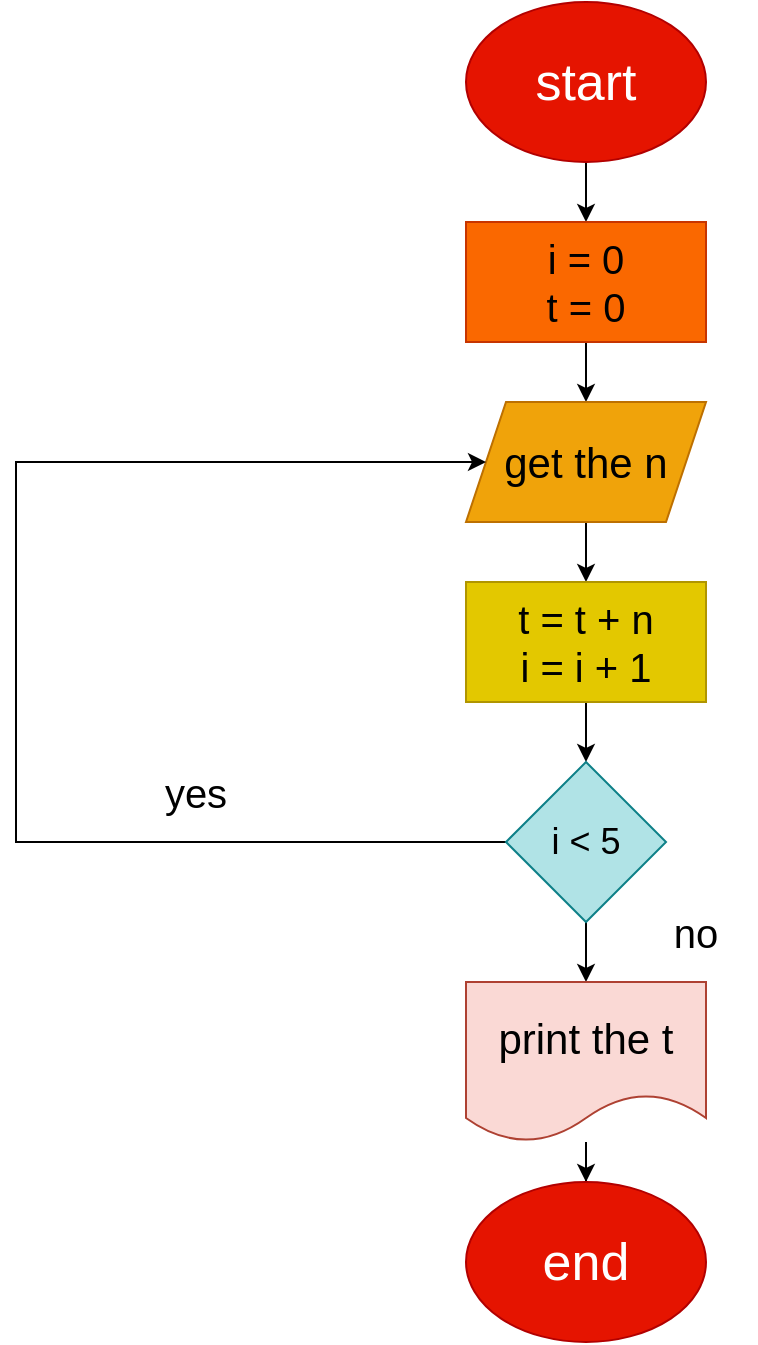 <mxfile version="21.2.9" type="device">
  <diagram name="Page-1" id="tQq-vzoPbHXfOGGB9aHV">
    <mxGraphModel dx="1050" dy="573" grid="1" gridSize="10" guides="1" tooltips="1" connect="1" arrows="1" fold="1" page="1" pageScale="1" pageWidth="850" pageHeight="1100" math="0" shadow="0">
      <root>
        <mxCell id="0" />
        <mxCell id="1" parent="0" />
        <mxCell id="Yde884PF93SgHucOl-hY-3" value="" style="edgeStyle=orthogonalEdgeStyle;rounded=0;orthogonalLoop=1;jettySize=auto;html=1;" edge="1" parent="1" source="Yde884PF93SgHucOl-hY-1" target="Yde884PF93SgHucOl-hY-2">
          <mxGeometry relative="1" as="geometry" />
        </mxCell>
        <mxCell id="Yde884PF93SgHucOl-hY-1" value="&lt;font style=&quot;font-size: 26px;&quot;&gt;start&lt;/font&gt;" style="ellipse;whiteSpace=wrap;html=1;fillColor=#e51400;fontColor=#ffffff;strokeColor=#B20000;" vertex="1" parent="1">
          <mxGeometry x="365" width="120" height="80" as="geometry" />
        </mxCell>
        <mxCell id="Yde884PF93SgHucOl-hY-5" value="" style="edgeStyle=orthogonalEdgeStyle;rounded=0;orthogonalLoop=1;jettySize=auto;html=1;" edge="1" parent="1" source="Yde884PF93SgHucOl-hY-2" target="Yde884PF93SgHucOl-hY-4">
          <mxGeometry relative="1" as="geometry" />
        </mxCell>
        <mxCell id="Yde884PF93SgHucOl-hY-2" value="&lt;font style=&quot;font-size: 20px;&quot;&gt;i = 0&lt;br&gt;t = 0&lt;/font&gt;" style="rounded=0;whiteSpace=wrap;html=1;fillColor=#fa6800;fontColor=#000000;strokeColor=#C73500;" vertex="1" parent="1">
          <mxGeometry x="365" y="110" width="120" height="60" as="geometry" />
        </mxCell>
        <mxCell id="Yde884PF93SgHucOl-hY-7" value="" style="edgeStyle=orthogonalEdgeStyle;rounded=0;orthogonalLoop=1;jettySize=auto;html=1;" edge="1" parent="1" source="Yde884PF93SgHucOl-hY-4" target="Yde884PF93SgHucOl-hY-6">
          <mxGeometry relative="1" as="geometry" />
        </mxCell>
        <mxCell id="Yde884PF93SgHucOl-hY-4" value="&lt;font style=&quot;font-size: 21px;&quot;&gt;get the n&lt;/font&gt;" style="shape=parallelogram;perimeter=parallelogramPerimeter;whiteSpace=wrap;html=1;fixedSize=1;fillColor=#f0a30a;fontColor=#000000;strokeColor=#BD7000;" vertex="1" parent="1">
          <mxGeometry x="365" y="200" width="120" height="60" as="geometry" />
        </mxCell>
        <mxCell id="Yde884PF93SgHucOl-hY-10" value="" style="edgeStyle=orthogonalEdgeStyle;rounded=0;orthogonalLoop=1;jettySize=auto;html=1;" edge="1" parent="1" source="Yde884PF93SgHucOl-hY-6" target="Yde884PF93SgHucOl-hY-8">
          <mxGeometry relative="1" as="geometry" />
        </mxCell>
        <mxCell id="Yde884PF93SgHucOl-hY-6" value="&lt;font style=&quot;font-size: 20px;&quot;&gt;t = t + n&lt;br&gt;i = i + 1&lt;br&gt;&lt;/font&gt;" style="rounded=0;whiteSpace=wrap;html=1;fillColor=#e3c800;fontColor=#000000;strokeColor=#B09500;" vertex="1" parent="1">
          <mxGeometry x="365" y="290" width="120" height="60" as="geometry" />
        </mxCell>
        <mxCell id="Yde884PF93SgHucOl-hY-9" style="edgeStyle=orthogonalEdgeStyle;rounded=0;orthogonalLoop=1;jettySize=auto;html=1;entryX=0;entryY=0.5;entryDx=0;entryDy=0;" edge="1" parent="1" source="Yde884PF93SgHucOl-hY-8" target="Yde884PF93SgHucOl-hY-4">
          <mxGeometry relative="1" as="geometry">
            <Array as="points">
              <mxPoint x="140" y="420" />
              <mxPoint x="140" y="230" />
            </Array>
          </mxGeometry>
        </mxCell>
        <mxCell id="Yde884PF93SgHucOl-hY-13" value="" style="edgeStyle=orthogonalEdgeStyle;rounded=0;orthogonalLoop=1;jettySize=auto;html=1;" edge="1" parent="1" source="Yde884PF93SgHucOl-hY-8" target="Yde884PF93SgHucOl-hY-12">
          <mxGeometry relative="1" as="geometry" />
        </mxCell>
        <mxCell id="Yde884PF93SgHucOl-hY-8" value="&lt;font style=&quot;font-size: 18px;&quot;&gt;i &amp;lt; 5&lt;/font&gt;" style="rhombus;whiteSpace=wrap;html=1;fillColor=#b0e3e6;strokeColor=#0e8088;" vertex="1" parent="1">
          <mxGeometry x="385" y="380" width="80" height="80" as="geometry" />
        </mxCell>
        <mxCell id="Yde884PF93SgHucOl-hY-11" value="&lt;font style=&quot;font-size: 20px;&quot;&gt;yes&lt;/font&gt;" style="text;html=1;strokeColor=none;fillColor=none;align=center;verticalAlign=middle;whiteSpace=wrap;rounded=0;" vertex="1" parent="1">
          <mxGeometry x="200" y="380" width="60" height="30" as="geometry" />
        </mxCell>
        <mxCell id="Yde884PF93SgHucOl-hY-15" value="" style="edgeStyle=orthogonalEdgeStyle;rounded=0;orthogonalLoop=1;jettySize=auto;html=1;" edge="1" parent="1" source="Yde884PF93SgHucOl-hY-12" target="Yde884PF93SgHucOl-hY-14">
          <mxGeometry relative="1" as="geometry" />
        </mxCell>
        <mxCell id="Yde884PF93SgHucOl-hY-12" value="&lt;font style=&quot;font-size: 21px;&quot;&gt;print the t&lt;/font&gt;" style="shape=document;whiteSpace=wrap;html=1;boundedLbl=1;fillColor=#fad9d5;strokeColor=#ae4132;" vertex="1" parent="1">
          <mxGeometry x="365" y="490" width="120" height="80" as="geometry" />
        </mxCell>
        <mxCell id="Yde884PF93SgHucOl-hY-14" value="&lt;font style=&quot;font-size: 26px;&quot;&gt;end&lt;/font&gt;" style="ellipse;whiteSpace=wrap;html=1;fillColor=#e51400;fontColor=#ffffff;strokeColor=#B20000;" vertex="1" parent="1">
          <mxGeometry x="365" y="590" width="120" height="80" as="geometry" />
        </mxCell>
        <mxCell id="Yde884PF93SgHucOl-hY-16" value="&lt;font style=&quot;font-size: 20px;&quot;&gt;no&lt;/font&gt;" style="text;html=1;strokeColor=none;fillColor=none;align=center;verticalAlign=middle;whiteSpace=wrap;rounded=0;" vertex="1" parent="1">
          <mxGeometry x="450" y="450" width="60" height="30" as="geometry" />
        </mxCell>
      </root>
    </mxGraphModel>
  </diagram>
</mxfile>

